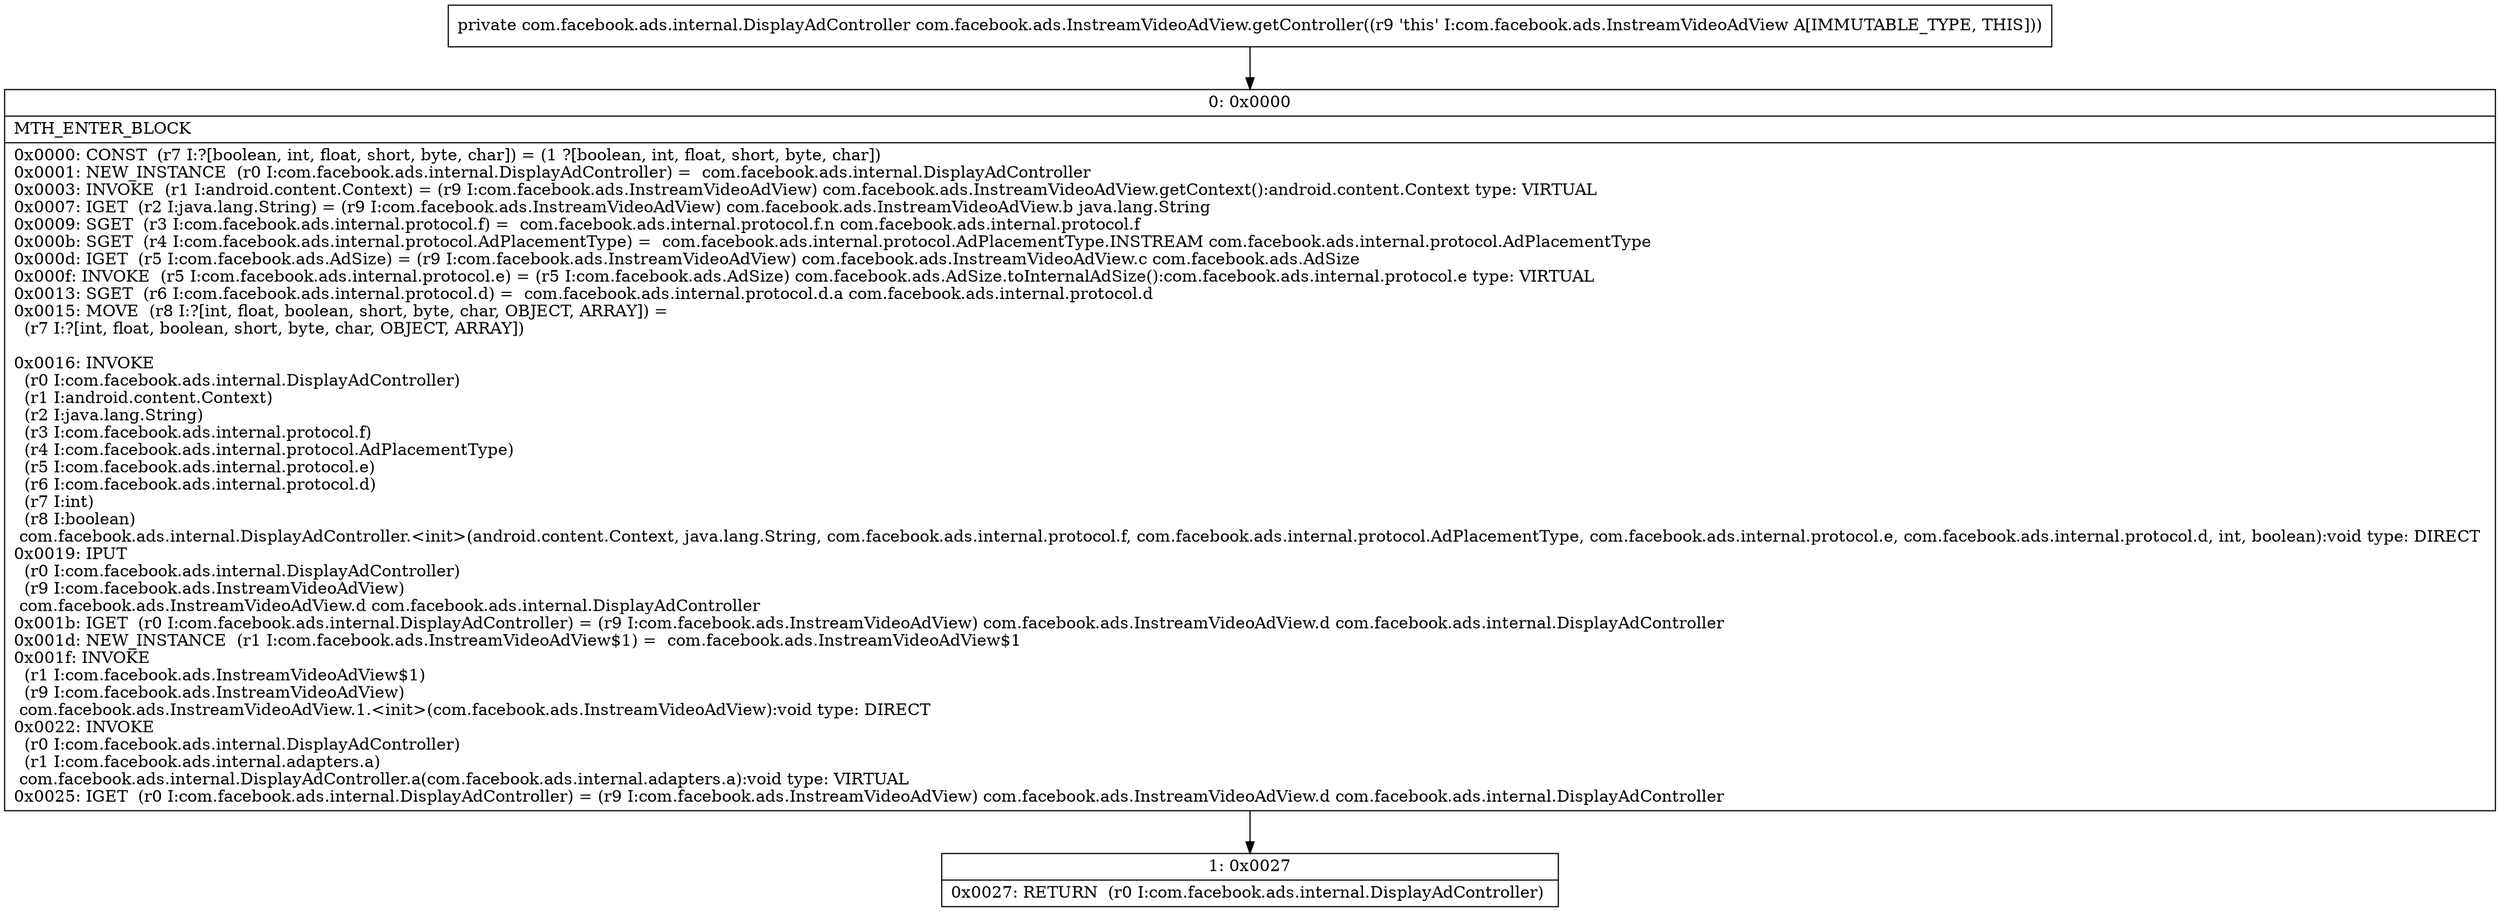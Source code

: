 digraph "CFG forcom.facebook.ads.InstreamVideoAdView.getController()Lcom\/facebook\/ads\/internal\/DisplayAdController;" {
Node_0 [shape=record,label="{0\:\ 0x0000|MTH_ENTER_BLOCK\l|0x0000: CONST  (r7 I:?[boolean, int, float, short, byte, char]) = (1 ?[boolean, int, float, short, byte, char]) \l0x0001: NEW_INSTANCE  (r0 I:com.facebook.ads.internal.DisplayAdController) =  com.facebook.ads.internal.DisplayAdController \l0x0003: INVOKE  (r1 I:android.content.Context) = (r9 I:com.facebook.ads.InstreamVideoAdView) com.facebook.ads.InstreamVideoAdView.getContext():android.content.Context type: VIRTUAL \l0x0007: IGET  (r2 I:java.lang.String) = (r9 I:com.facebook.ads.InstreamVideoAdView) com.facebook.ads.InstreamVideoAdView.b java.lang.String \l0x0009: SGET  (r3 I:com.facebook.ads.internal.protocol.f) =  com.facebook.ads.internal.protocol.f.n com.facebook.ads.internal.protocol.f \l0x000b: SGET  (r4 I:com.facebook.ads.internal.protocol.AdPlacementType) =  com.facebook.ads.internal.protocol.AdPlacementType.INSTREAM com.facebook.ads.internal.protocol.AdPlacementType \l0x000d: IGET  (r5 I:com.facebook.ads.AdSize) = (r9 I:com.facebook.ads.InstreamVideoAdView) com.facebook.ads.InstreamVideoAdView.c com.facebook.ads.AdSize \l0x000f: INVOKE  (r5 I:com.facebook.ads.internal.protocol.e) = (r5 I:com.facebook.ads.AdSize) com.facebook.ads.AdSize.toInternalAdSize():com.facebook.ads.internal.protocol.e type: VIRTUAL \l0x0013: SGET  (r6 I:com.facebook.ads.internal.protocol.d) =  com.facebook.ads.internal.protocol.d.a com.facebook.ads.internal.protocol.d \l0x0015: MOVE  (r8 I:?[int, float, boolean, short, byte, char, OBJECT, ARRAY]) = \l  (r7 I:?[int, float, boolean, short, byte, char, OBJECT, ARRAY])\l \l0x0016: INVOKE  \l  (r0 I:com.facebook.ads.internal.DisplayAdController)\l  (r1 I:android.content.Context)\l  (r2 I:java.lang.String)\l  (r3 I:com.facebook.ads.internal.protocol.f)\l  (r4 I:com.facebook.ads.internal.protocol.AdPlacementType)\l  (r5 I:com.facebook.ads.internal.protocol.e)\l  (r6 I:com.facebook.ads.internal.protocol.d)\l  (r7 I:int)\l  (r8 I:boolean)\l com.facebook.ads.internal.DisplayAdController.\<init\>(android.content.Context, java.lang.String, com.facebook.ads.internal.protocol.f, com.facebook.ads.internal.protocol.AdPlacementType, com.facebook.ads.internal.protocol.e, com.facebook.ads.internal.protocol.d, int, boolean):void type: DIRECT \l0x0019: IPUT  \l  (r0 I:com.facebook.ads.internal.DisplayAdController)\l  (r9 I:com.facebook.ads.InstreamVideoAdView)\l com.facebook.ads.InstreamVideoAdView.d com.facebook.ads.internal.DisplayAdController \l0x001b: IGET  (r0 I:com.facebook.ads.internal.DisplayAdController) = (r9 I:com.facebook.ads.InstreamVideoAdView) com.facebook.ads.InstreamVideoAdView.d com.facebook.ads.internal.DisplayAdController \l0x001d: NEW_INSTANCE  (r1 I:com.facebook.ads.InstreamVideoAdView$1) =  com.facebook.ads.InstreamVideoAdView$1 \l0x001f: INVOKE  \l  (r1 I:com.facebook.ads.InstreamVideoAdView$1)\l  (r9 I:com.facebook.ads.InstreamVideoAdView)\l com.facebook.ads.InstreamVideoAdView.1.\<init\>(com.facebook.ads.InstreamVideoAdView):void type: DIRECT \l0x0022: INVOKE  \l  (r0 I:com.facebook.ads.internal.DisplayAdController)\l  (r1 I:com.facebook.ads.internal.adapters.a)\l com.facebook.ads.internal.DisplayAdController.a(com.facebook.ads.internal.adapters.a):void type: VIRTUAL \l0x0025: IGET  (r0 I:com.facebook.ads.internal.DisplayAdController) = (r9 I:com.facebook.ads.InstreamVideoAdView) com.facebook.ads.InstreamVideoAdView.d com.facebook.ads.internal.DisplayAdController \l}"];
Node_1 [shape=record,label="{1\:\ 0x0027|0x0027: RETURN  (r0 I:com.facebook.ads.internal.DisplayAdController) \l}"];
MethodNode[shape=record,label="{private com.facebook.ads.internal.DisplayAdController com.facebook.ads.InstreamVideoAdView.getController((r9 'this' I:com.facebook.ads.InstreamVideoAdView A[IMMUTABLE_TYPE, THIS])) }"];
MethodNode -> Node_0;
Node_0 -> Node_1;
}


